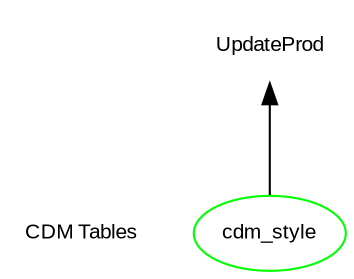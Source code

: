 digraph G {
node [shape=box,fontname="Arial",fontsize="10"];
edge [fontname="Arial",fontsize="8"];
ranksep=.75;
rankdir=BT;
concentrate=true;

node [shape=plaintext,fontname="Arial",fontsize="10"];
{ "CDM Tables" }

cdm_style [label="cdm_style" shape=ellipse color="green"];


{ rank = same; "CDM Tables"; }

cdm_style -> UpdateProd;


}

